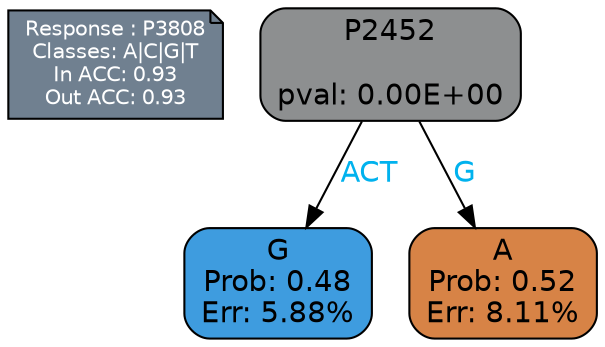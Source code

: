 digraph Tree {
node [shape=box, style="filled, rounded", color="black", fontname=helvetica] ;
graph [ranksep=equally, splines=polylines, bgcolor=transparent, dpi=600] ;
edge [fontname=helvetica] ;
LEGEND [label="Response : P3808
Classes: A|C|G|T
In ACC: 0.93
Out ACC: 0.93
",shape=note,align=left,style=filled,fillcolor="slategray",fontcolor="white",fontsize=10];1 [label="P2452

pval: 0.00E+00", fillcolor="#8d8f90"] ;
2 [label="G
Prob: 0.48
Err: 5.88%", fillcolor="#3e9cdf"] ;
3 [label="A
Prob: 0.52
Err: 8.11%", fillcolor="#d78346"] ;
1 -> 2 [label="ACT",fontcolor=deepskyblue2] ;
1 -> 3 [label="G",fontcolor=deepskyblue2] ;
{rank = same; 2;3;}{rank = same; LEGEND;1;}}